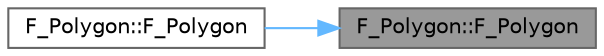 digraph "F_Polygon::F_Polygon"
{
 // LATEX_PDF_SIZE
  bgcolor="transparent";
  edge [fontname=Helvetica,fontsize=10,labelfontname=Helvetica,labelfontsize=10];
  node [fontname=Helvetica,fontsize=10,shape=box,height=0.2,width=0.4];
  rankdir="RL";
  Node1 [id="Node000001",label="F_Polygon::F_Polygon",height=0.2,width=0.4,color="gray40", fillcolor="grey60", style="filled", fontcolor="black",tooltip="默认构造函数"];
  Node1 -> Node2 [id="edge1_Node000001_Node000002",dir="back",color="steelblue1",style="solid",tooltip=" "];
  Node2 [id="Node000002",label="F_Polygon::F_Polygon",height=0.2,width=0.4,color="grey40", fillcolor="white", style="filled",URL="$class_f___polygon.html#addc3189986791144ce975d3dbce4181c",tooltip="拷贝构造函数"];
}
